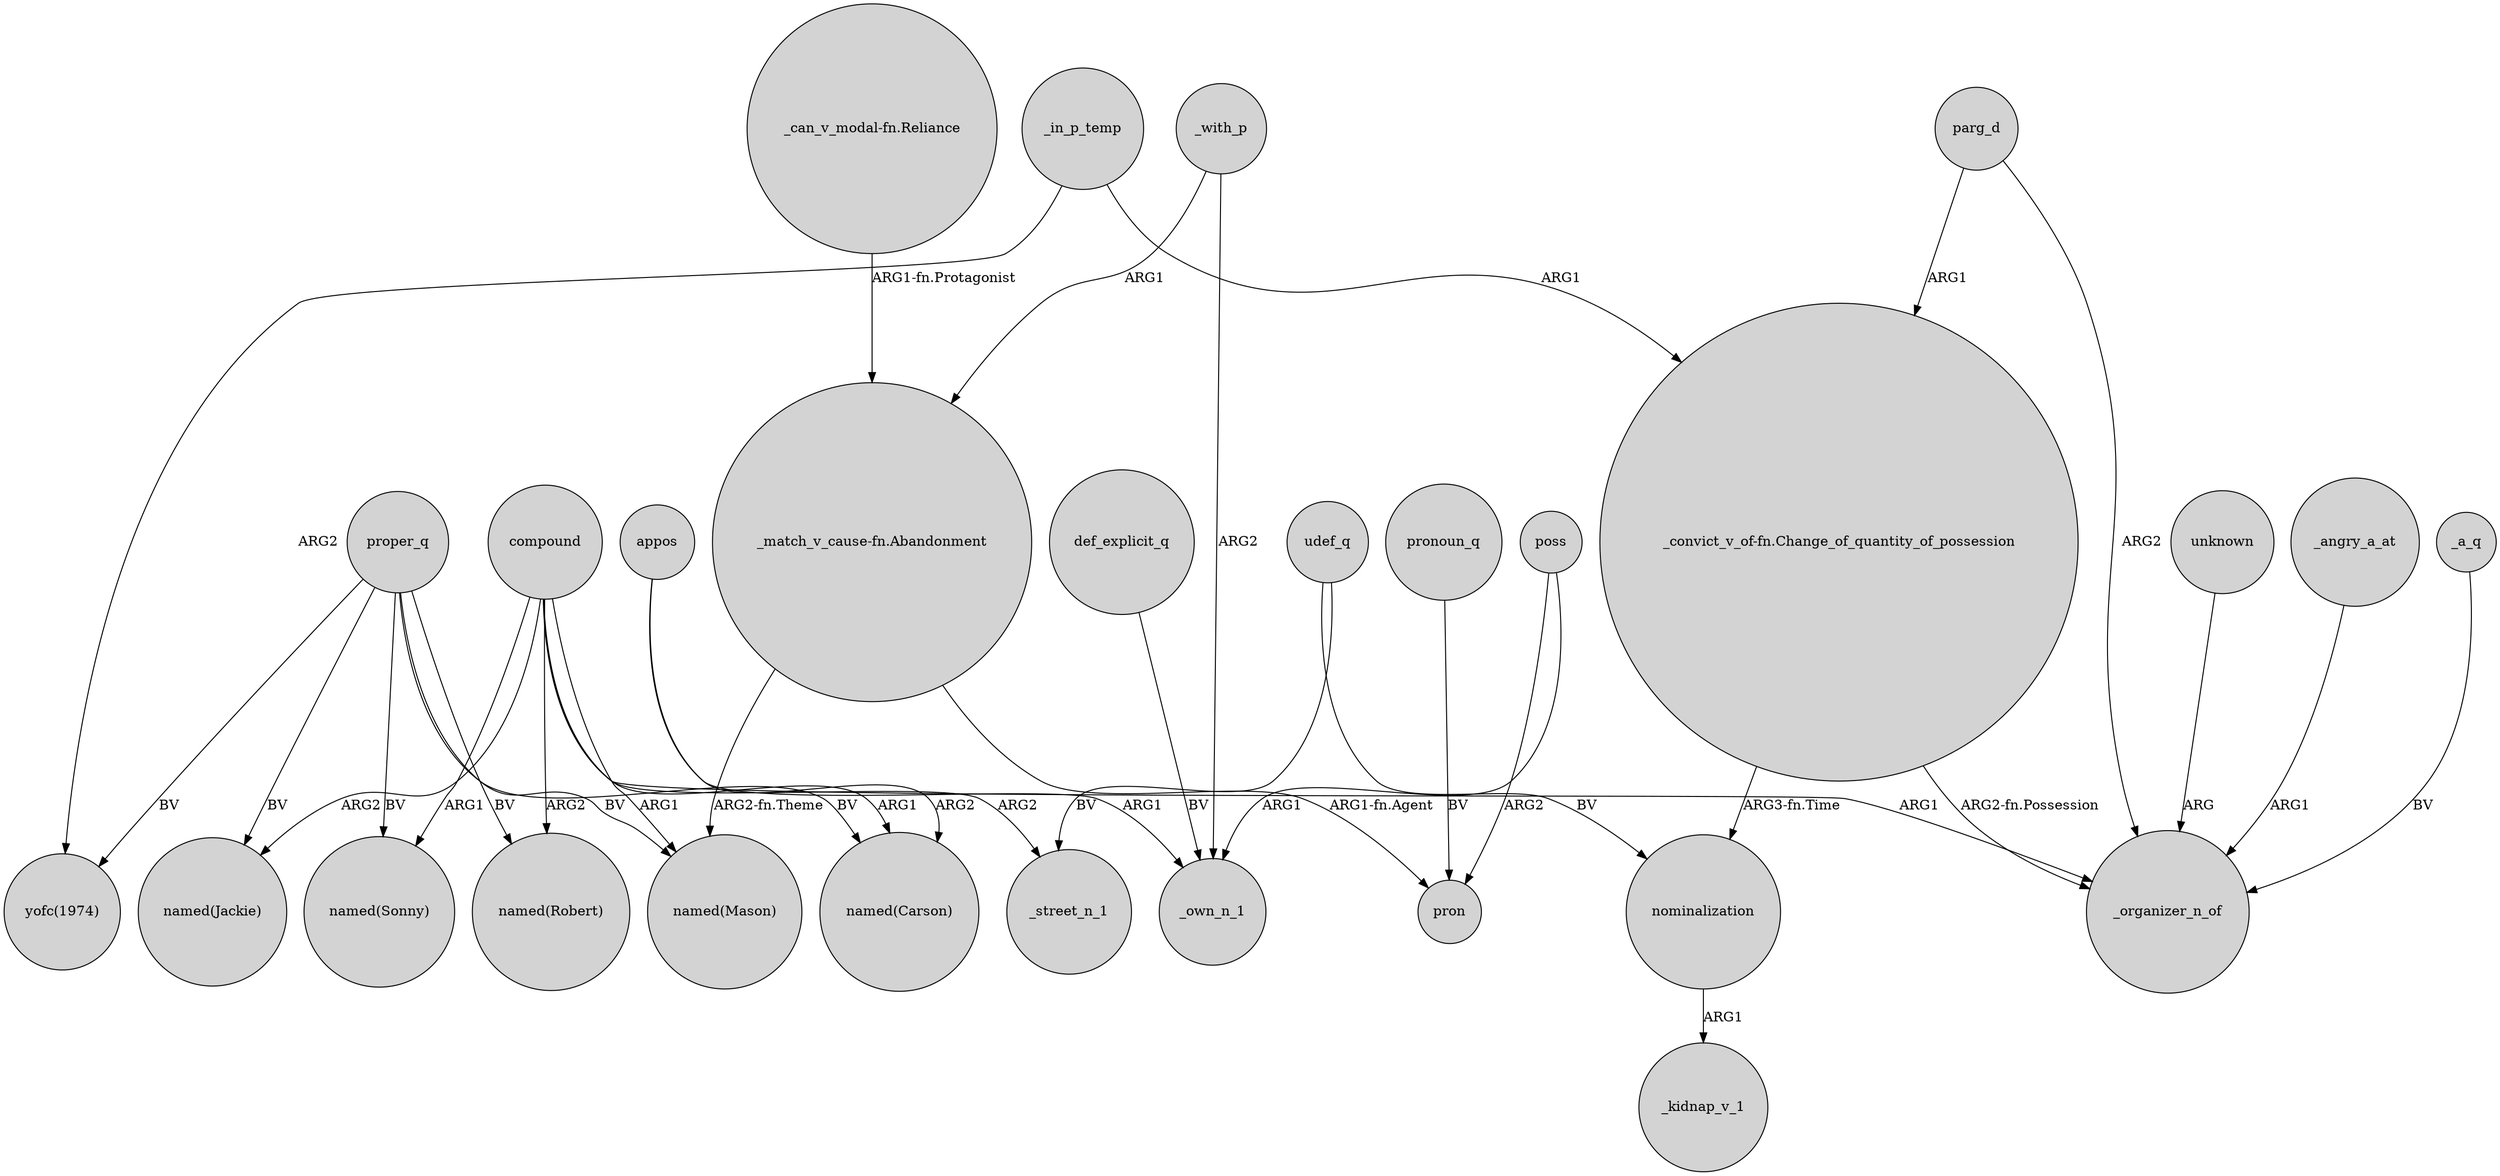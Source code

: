 digraph {
	node [shape=circle style=filled]
	appos -> "named(Carson)" [label=ARG2]
	compound -> "named(Jackie)" [label=ARG2]
	compound -> "named(Carson)" [label=ARG1]
	proper_q -> "named(Mason)" [label=BV]
	nominalization -> _kidnap_v_1 [label=ARG1]
	"_can_v_modal-fn.Reliance" -> "_match_v_cause-fn.Abandonment" [label="ARG1-fn.Protagonist"]
	udef_q -> nominalization [label=BV]
	"_match_v_cause-fn.Abandonment" -> pron [label="ARG1-fn.Agent"]
	proper_q -> "named(Carson)" [label=BV]
	proper_q -> "named(Sonny)" [label=BV]
	_in_p_temp -> "_convict_v_of-fn.Change_of_quantity_of_possession" [label=ARG1]
	poss -> _own_n_1 [label=ARG1]
	pronoun_q -> pron [label=BV]
	compound -> _street_n_1 [label=ARG2]
	proper_q -> "yofc(1974)" [label=BV]
	parg_d -> "_convict_v_of-fn.Change_of_quantity_of_possession" [label=ARG1]
	poss -> pron [label=ARG2]
	compound -> "named(Robert)" [label=ARG2]
	compound -> "named(Mason)" [label=ARG1]
	unknown -> _organizer_n_of [label=ARG]
	_angry_a_at -> _organizer_n_of [label=ARG1]
	def_explicit_q -> _own_n_1 [label=BV]
	compound -> _organizer_n_of [label=ARG1]
	udef_q -> _street_n_1 [label=BV]
	proper_q -> "named(Robert)" [label=BV]
	_in_p_temp -> "yofc(1974)" [label=ARG2]
	proper_q -> "named(Jackie)" [label=BV]
	"_convict_v_of-fn.Change_of_quantity_of_possession" -> nominalization [label="ARG3-fn.Time"]
	_with_p -> "_match_v_cause-fn.Abandonment" [label=ARG1]
	"_match_v_cause-fn.Abandonment" -> "named(Mason)" [label="ARG2-fn.Theme"]
	parg_d -> _organizer_n_of [label=ARG2]
	appos -> _own_n_1 [label=ARG1]
	_with_p -> _own_n_1 [label=ARG2]
	_a_q -> _organizer_n_of [label=BV]
	compound -> "named(Sonny)" [label=ARG1]
	"_convict_v_of-fn.Change_of_quantity_of_possession" -> _organizer_n_of [label="ARG2-fn.Possession"]
}
